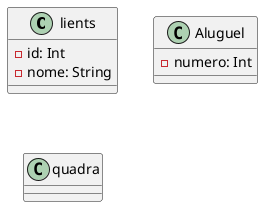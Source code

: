 @startuml ginasio
class lients {
  - id: Int
  - nome: String
}

class Aluguel {
  - numero: Int
}

class quadra {

}
@enduml